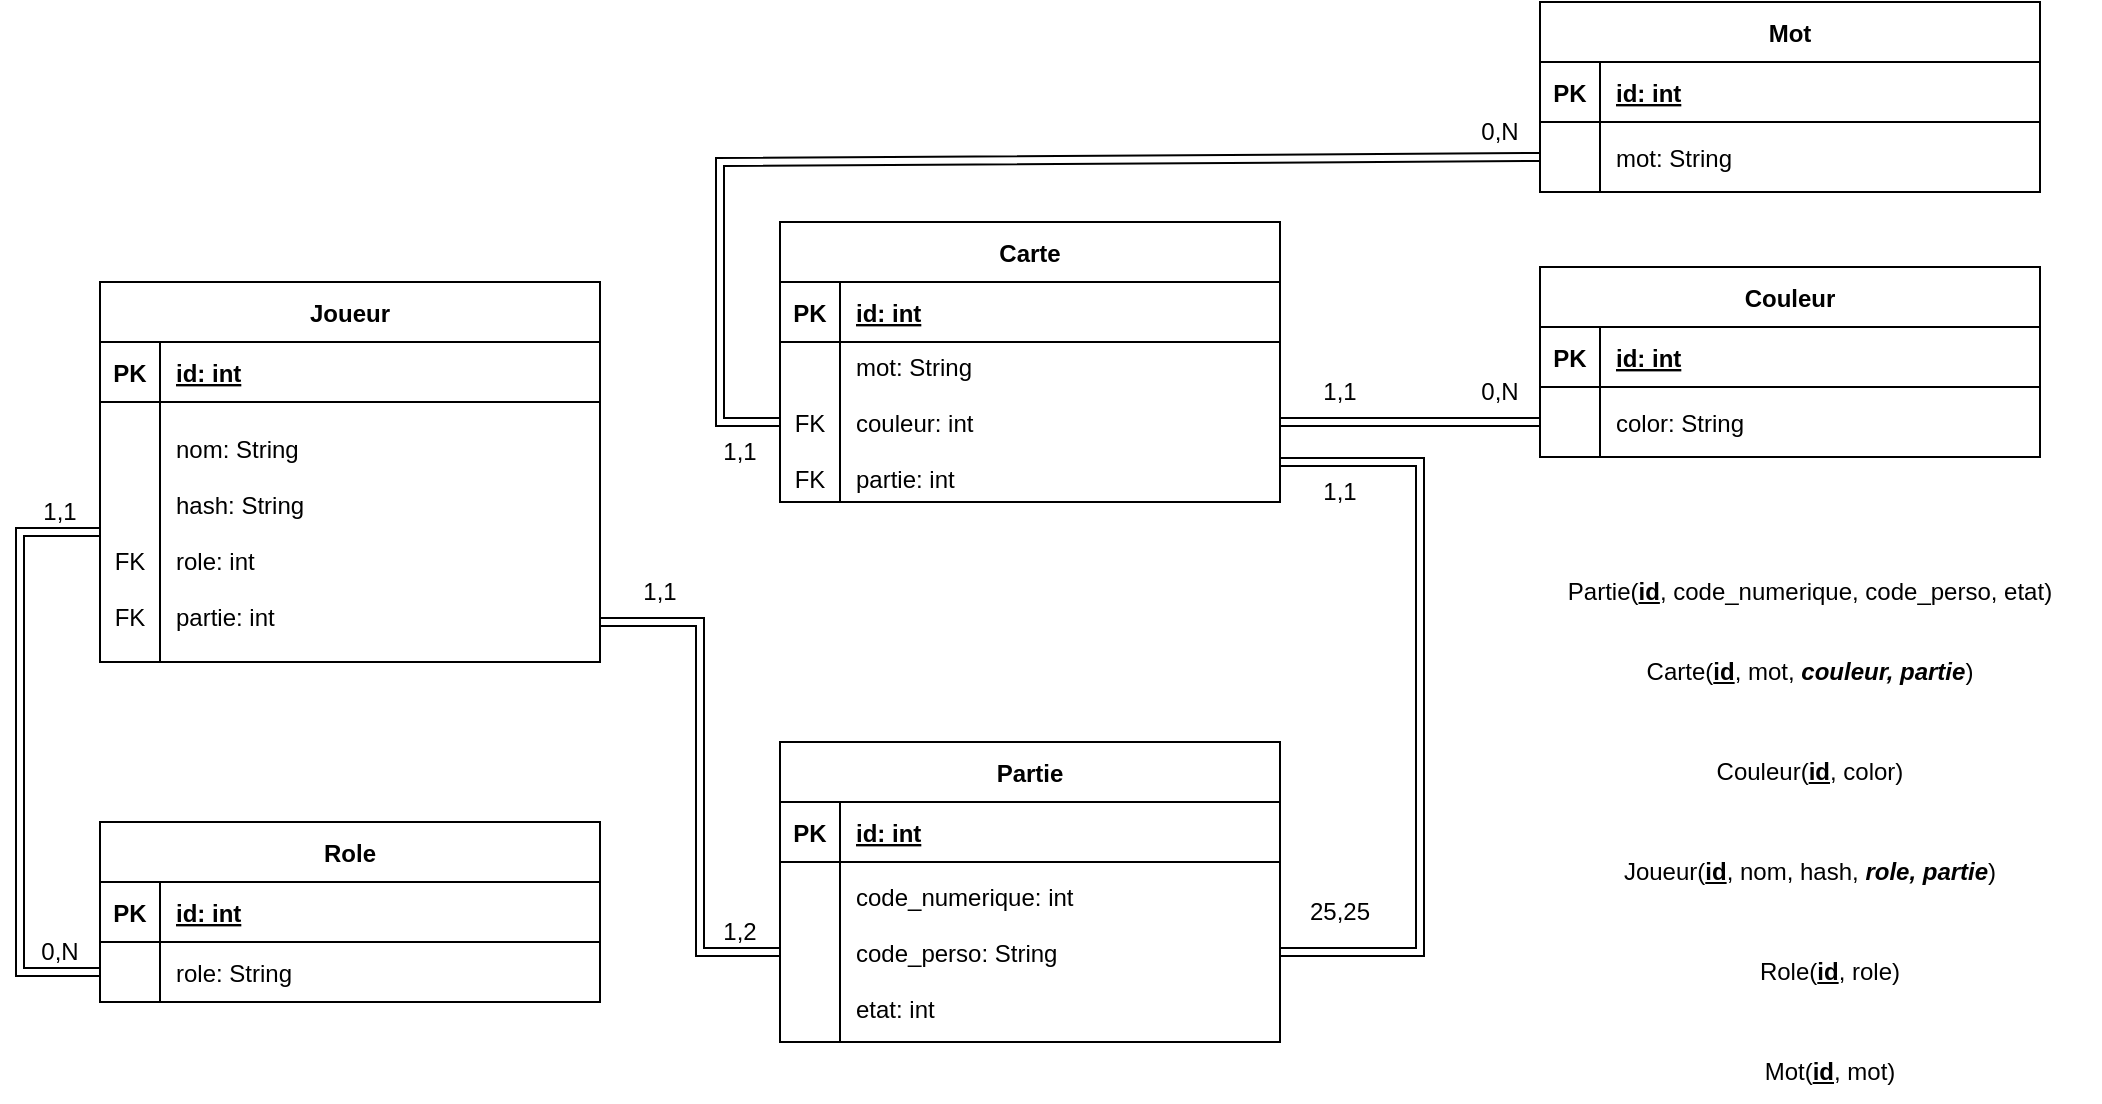 <mxfile version="24.4.8" type="device">
  <diagram id="R2lEEEUBdFMjLlhIrx00" name="Page-1">
    <mxGraphModel dx="1187" dy="697" grid="1" gridSize="10" guides="1" tooltips="1" connect="1" arrows="1" fold="1" page="1" pageScale="1" pageWidth="1920" pageHeight="1200" math="0" shadow="0" extFonts="Permanent Marker^https://fonts.googleapis.com/css?family=Permanent+Marker">
      <root>
        <mxCell id="0" />
        <mxCell id="1" parent="0" />
        <mxCell id="C-vyLk0tnHw3VtMMgP7b-2" value="Carte" style="shape=table;startSize=30;container=1;collapsible=1;childLayout=tableLayout;fixedRows=1;rowLines=0;fontStyle=1;align=center;resizeLast=1;" parent="1" vertex="1">
          <mxGeometry x="460" y="140" width="250" height="140" as="geometry" />
        </mxCell>
        <mxCell id="C-vyLk0tnHw3VtMMgP7b-3" value="" style="shape=partialRectangle;collapsible=0;dropTarget=0;pointerEvents=0;fillColor=none;points=[[0,0.5],[1,0.5]];portConstraint=eastwest;top=0;left=0;right=0;bottom=1;" parent="C-vyLk0tnHw3VtMMgP7b-2" vertex="1">
          <mxGeometry y="30" width="250" height="30" as="geometry" />
        </mxCell>
        <mxCell id="C-vyLk0tnHw3VtMMgP7b-4" value="PK" style="shape=partialRectangle;overflow=hidden;connectable=0;fillColor=none;top=0;left=0;bottom=0;right=0;fontStyle=1;" parent="C-vyLk0tnHw3VtMMgP7b-3" vertex="1">
          <mxGeometry width="30" height="30" as="geometry">
            <mxRectangle width="30" height="30" as="alternateBounds" />
          </mxGeometry>
        </mxCell>
        <mxCell id="C-vyLk0tnHw3VtMMgP7b-5" value="id: int" style="shape=partialRectangle;overflow=hidden;connectable=0;fillColor=none;top=0;left=0;bottom=0;right=0;align=left;spacingLeft=6;fontStyle=5;" parent="C-vyLk0tnHw3VtMMgP7b-3" vertex="1">
          <mxGeometry x="30" width="220" height="30" as="geometry">
            <mxRectangle width="220" height="30" as="alternateBounds" />
          </mxGeometry>
        </mxCell>
        <mxCell id="C-vyLk0tnHw3VtMMgP7b-6" value="" style="shape=partialRectangle;collapsible=0;dropTarget=0;pointerEvents=0;fillColor=none;points=[[0,0.5],[1,0.5]];portConstraint=eastwest;top=0;left=0;right=0;bottom=0;" parent="C-vyLk0tnHw3VtMMgP7b-2" vertex="1">
          <mxGeometry y="60" width="250" height="80" as="geometry" />
        </mxCell>
        <mxCell id="C-vyLk0tnHw3VtMMgP7b-7" value="&#xa;&#xa;FK&#xa;&#xa;FK" style="shape=partialRectangle;overflow=hidden;connectable=0;fillColor=none;top=0;left=0;bottom=0;right=0;" parent="C-vyLk0tnHw3VtMMgP7b-6" vertex="1">
          <mxGeometry width="30" height="80" as="geometry">
            <mxRectangle width="30" height="80" as="alternateBounds" />
          </mxGeometry>
        </mxCell>
        <mxCell id="C-vyLk0tnHw3VtMMgP7b-8" value="mot: String&#xa;&#xa;couleur: int&#xa;&#xa;partie: int" style="shape=partialRectangle;overflow=hidden;connectable=0;fillColor=none;top=0;left=0;bottom=0;right=0;align=left;spacingLeft=6;" parent="C-vyLk0tnHw3VtMMgP7b-6" vertex="1">
          <mxGeometry x="30" width="220" height="80" as="geometry">
            <mxRectangle width="220" height="80" as="alternateBounds" />
          </mxGeometry>
        </mxCell>
        <mxCell id="C-vyLk0tnHw3VtMMgP7b-13" value="Partie" style="shape=table;startSize=30;container=1;collapsible=1;childLayout=tableLayout;fixedRows=1;rowLines=0;fontStyle=1;align=center;resizeLast=1;" parent="1" vertex="1">
          <mxGeometry x="460" y="400" width="250" height="150" as="geometry" />
        </mxCell>
        <mxCell id="C-vyLk0tnHw3VtMMgP7b-14" value="" style="shape=partialRectangle;collapsible=0;dropTarget=0;pointerEvents=0;fillColor=none;points=[[0,0.5],[1,0.5]];portConstraint=eastwest;top=0;left=0;right=0;bottom=1;" parent="C-vyLk0tnHw3VtMMgP7b-13" vertex="1">
          <mxGeometry y="30" width="250" height="30" as="geometry" />
        </mxCell>
        <mxCell id="C-vyLk0tnHw3VtMMgP7b-15" value="PK" style="shape=partialRectangle;overflow=hidden;connectable=0;fillColor=none;top=0;left=0;bottom=0;right=0;fontStyle=1;" parent="C-vyLk0tnHw3VtMMgP7b-14" vertex="1">
          <mxGeometry width="30" height="30" as="geometry">
            <mxRectangle width="30" height="30" as="alternateBounds" />
          </mxGeometry>
        </mxCell>
        <mxCell id="C-vyLk0tnHw3VtMMgP7b-16" value="id: int" style="shape=partialRectangle;overflow=hidden;connectable=0;fillColor=none;top=0;left=0;bottom=0;right=0;align=left;spacingLeft=6;fontStyle=5;" parent="C-vyLk0tnHw3VtMMgP7b-14" vertex="1">
          <mxGeometry x="30" width="220" height="30" as="geometry">
            <mxRectangle width="220" height="30" as="alternateBounds" />
          </mxGeometry>
        </mxCell>
        <mxCell id="C-vyLk0tnHw3VtMMgP7b-17" value="" style="shape=partialRectangle;collapsible=0;dropTarget=0;pointerEvents=0;fillColor=none;points=[[0,0.5],[1,0.5]];portConstraint=eastwest;top=0;left=0;right=0;bottom=0;" parent="C-vyLk0tnHw3VtMMgP7b-13" vertex="1">
          <mxGeometry y="60" width="250" height="90" as="geometry" />
        </mxCell>
        <mxCell id="C-vyLk0tnHw3VtMMgP7b-18" value="" style="shape=partialRectangle;overflow=hidden;connectable=0;fillColor=none;top=0;left=0;bottom=0;right=0;" parent="C-vyLk0tnHw3VtMMgP7b-17" vertex="1">
          <mxGeometry width="30" height="90" as="geometry">
            <mxRectangle width="30" height="90" as="alternateBounds" />
          </mxGeometry>
        </mxCell>
        <mxCell id="C-vyLk0tnHw3VtMMgP7b-19" value="code_numerique: int&#xa;&#xa;code_perso: String&#xa;&#xa;etat: int" style="shape=partialRectangle;overflow=hidden;connectable=0;fillColor=none;top=0;left=0;bottom=0;right=0;align=left;spacingLeft=6;" parent="C-vyLk0tnHw3VtMMgP7b-17" vertex="1">
          <mxGeometry x="30" width="220" height="90" as="geometry">
            <mxRectangle width="220" height="90" as="alternateBounds" />
          </mxGeometry>
        </mxCell>
        <mxCell id="bPGheA-vDkm-tTk0fpU8-4" value="Joueur" style="shape=table;startSize=30;container=1;collapsible=1;childLayout=tableLayout;fixedRows=1;rowLines=0;fontStyle=1;align=center;resizeLast=1;" parent="1" vertex="1">
          <mxGeometry x="120" y="170" width="250" height="190" as="geometry" />
        </mxCell>
        <mxCell id="bPGheA-vDkm-tTk0fpU8-5" value="" style="shape=partialRectangle;collapsible=0;dropTarget=0;pointerEvents=0;fillColor=none;points=[[0,0.5],[1,0.5]];portConstraint=eastwest;top=0;left=0;right=0;bottom=1;" parent="bPGheA-vDkm-tTk0fpU8-4" vertex="1">
          <mxGeometry y="30" width="250" height="30" as="geometry" />
        </mxCell>
        <mxCell id="bPGheA-vDkm-tTk0fpU8-6" value="PK" style="shape=partialRectangle;overflow=hidden;connectable=0;fillColor=none;top=0;left=0;bottom=0;right=0;fontStyle=1;" parent="bPGheA-vDkm-tTk0fpU8-5" vertex="1">
          <mxGeometry width="30" height="30" as="geometry">
            <mxRectangle width="30" height="30" as="alternateBounds" />
          </mxGeometry>
        </mxCell>
        <mxCell id="bPGheA-vDkm-tTk0fpU8-7" value="id: int" style="shape=partialRectangle;overflow=hidden;connectable=0;fillColor=none;top=0;left=0;bottom=0;right=0;align=left;spacingLeft=6;fontStyle=5;" parent="bPGheA-vDkm-tTk0fpU8-5" vertex="1">
          <mxGeometry x="30" width="220" height="30" as="geometry">
            <mxRectangle width="220" height="30" as="alternateBounds" />
          </mxGeometry>
        </mxCell>
        <mxCell id="bPGheA-vDkm-tTk0fpU8-8" value="" style="shape=partialRectangle;collapsible=0;dropTarget=0;pointerEvents=0;fillColor=none;points=[[0,0.5],[1,0.5]];portConstraint=eastwest;top=0;left=0;right=0;bottom=0;" parent="bPGheA-vDkm-tTk0fpU8-4" vertex="1">
          <mxGeometry y="60" width="250" height="130" as="geometry" />
        </mxCell>
        <mxCell id="bPGheA-vDkm-tTk0fpU8-9" value="&#xa;&#xa;&#xa;&#xa;FK&#xa;&#xa;FK" style="shape=partialRectangle;overflow=hidden;connectable=0;fillColor=none;top=0;left=0;bottom=0;right=0;" parent="bPGheA-vDkm-tTk0fpU8-8" vertex="1">
          <mxGeometry width="30" height="130" as="geometry">
            <mxRectangle width="30" height="130" as="alternateBounds" />
          </mxGeometry>
        </mxCell>
        <mxCell id="bPGheA-vDkm-tTk0fpU8-10" value="nom: String&#xa;&#xa;hash: String&#xa;&#xa;role: int&#xa;&#xa;partie: int" style="shape=partialRectangle;overflow=hidden;connectable=0;fillColor=none;top=0;left=0;bottom=0;right=0;align=left;spacingLeft=6;" parent="bPGheA-vDkm-tTk0fpU8-8" vertex="1">
          <mxGeometry x="30" width="220" height="130" as="geometry">
            <mxRectangle width="220" height="130" as="alternateBounds" />
          </mxGeometry>
        </mxCell>
        <mxCell id="A5bb8J38tXRL1LfFs5TG-11" value="Role" style="shape=table;startSize=30;container=1;collapsible=1;childLayout=tableLayout;fixedRows=1;rowLines=0;fontStyle=1;align=center;resizeLast=1;" parent="1" vertex="1">
          <mxGeometry x="120" y="440" width="250" height="90" as="geometry" />
        </mxCell>
        <mxCell id="A5bb8J38tXRL1LfFs5TG-12" value="" style="shape=partialRectangle;collapsible=0;dropTarget=0;pointerEvents=0;fillColor=none;points=[[0,0.5],[1,0.5]];portConstraint=eastwest;top=0;left=0;right=0;bottom=1;" parent="A5bb8J38tXRL1LfFs5TG-11" vertex="1">
          <mxGeometry y="30" width="250" height="30" as="geometry" />
        </mxCell>
        <mxCell id="A5bb8J38tXRL1LfFs5TG-13" value="PK" style="shape=partialRectangle;overflow=hidden;connectable=0;fillColor=none;top=0;left=0;bottom=0;right=0;fontStyle=1;" parent="A5bb8J38tXRL1LfFs5TG-12" vertex="1">
          <mxGeometry width="30" height="30" as="geometry">
            <mxRectangle width="30" height="30" as="alternateBounds" />
          </mxGeometry>
        </mxCell>
        <mxCell id="A5bb8J38tXRL1LfFs5TG-14" value="id: int" style="shape=partialRectangle;overflow=hidden;connectable=0;fillColor=none;top=0;left=0;bottom=0;right=0;align=left;spacingLeft=6;fontStyle=5;" parent="A5bb8J38tXRL1LfFs5TG-12" vertex="1">
          <mxGeometry x="30" width="220" height="30" as="geometry">
            <mxRectangle width="220" height="30" as="alternateBounds" />
          </mxGeometry>
        </mxCell>
        <mxCell id="A5bb8J38tXRL1LfFs5TG-15" value="" style="shape=partialRectangle;collapsible=0;dropTarget=0;pointerEvents=0;fillColor=none;points=[[0,0.5],[1,0.5]];portConstraint=eastwest;top=0;left=0;right=0;bottom=0;" parent="A5bb8J38tXRL1LfFs5TG-11" vertex="1">
          <mxGeometry y="60" width="250" height="30" as="geometry" />
        </mxCell>
        <mxCell id="A5bb8J38tXRL1LfFs5TG-16" value="" style="shape=partialRectangle;overflow=hidden;connectable=0;fillColor=none;top=0;left=0;bottom=0;right=0;" parent="A5bb8J38tXRL1LfFs5TG-15" vertex="1">
          <mxGeometry width="30" height="30" as="geometry">
            <mxRectangle width="30" height="30" as="alternateBounds" />
          </mxGeometry>
        </mxCell>
        <mxCell id="A5bb8J38tXRL1LfFs5TG-17" value="role: String" style="shape=partialRectangle;overflow=hidden;connectable=0;fillColor=none;top=0;left=0;bottom=0;right=0;align=left;spacingLeft=6;" parent="A5bb8J38tXRL1LfFs5TG-15" vertex="1">
          <mxGeometry x="30" width="220" height="30" as="geometry">
            <mxRectangle width="220" height="30" as="alternateBounds" />
          </mxGeometry>
        </mxCell>
        <mxCell id="lHPnJLVzbST2lGpSTyQh-1" value="Mot" style="shape=table;startSize=30;container=1;collapsible=1;childLayout=tableLayout;fixedRows=1;rowLines=0;fontStyle=1;align=center;resizeLast=1;" parent="1" vertex="1">
          <mxGeometry x="840" y="30" width="250" height="95" as="geometry" />
        </mxCell>
        <mxCell id="lHPnJLVzbST2lGpSTyQh-2" value="" style="shape=partialRectangle;collapsible=0;dropTarget=0;pointerEvents=0;fillColor=none;points=[[0,0.5],[1,0.5]];portConstraint=eastwest;top=0;left=0;right=0;bottom=1;" parent="lHPnJLVzbST2lGpSTyQh-1" vertex="1">
          <mxGeometry y="30" width="250" height="30" as="geometry" />
        </mxCell>
        <mxCell id="lHPnJLVzbST2lGpSTyQh-3" value="PK" style="shape=partialRectangle;overflow=hidden;connectable=0;fillColor=none;top=0;left=0;bottom=0;right=0;fontStyle=1;" parent="lHPnJLVzbST2lGpSTyQh-2" vertex="1">
          <mxGeometry width="30" height="30" as="geometry">
            <mxRectangle width="30" height="30" as="alternateBounds" />
          </mxGeometry>
        </mxCell>
        <mxCell id="lHPnJLVzbST2lGpSTyQh-4" value="id: int" style="shape=partialRectangle;overflow=hidden;connectable=0;fillColor=none;top=0;left=0;bottom=0;right=0;align=left;spacingLeft=6;fontStyle=5;" parent="lHPnJLVzbST2lGpSTyQh-2" vertex="1">
          <mxGeometry x="30" width="220" height="30" as="geometry">
            <mxRectangle width="220" height="30" as="alternateBounds" />
          </mxGeometry>
        </mxCell>
        <mxCell id="lHPnJLVzbST2lGpSTyQh-5" value="" style="shape=partialRectangle;collapsible=0;dropTarget=0;pointerEvents=0;fillColor=none;points=[[0,0.5],[1,0.5]];portConstraint=eastwest;top=0;left=0;right=0;bottom=0;" parent="lHPnJLVzbST2lGpSTyQh-1" vertex="1">
          <mxGeometry y="60" width="250" height="35" as="geometry" />
        </mxCell>
        <mxCell id="lHPnJLVzbST2lGpSTyQh-6" value="" style="shape=partialRectangle;overflow=hidden;connectable=0;fillColor=none;top=0;left=0;bottom=0;right=0;" parent="lHPnJLVzbST2lGpSTyQh-5" vertex="1">
          <mxGeometry width="30" height="35" as="geometry">
            <mxRectangle width="30" height="35" as="alternateBounds" />
          </mxGeometry>
        </mxCell>
        <mxCell id="lHPnJLVzbST2lGpSTyQh-7" value="mot: String" style="shape=partialRectangle;overflow=hidden;connectable=0;fillColor=none;top=0;left=0;bottom=0;right=0;align=left;spacingLeft=6;" parent="lHPnJLVzbST2lGpSTyQh-5" vertex="1">
          <mxGeometry x="30" width="220" height="35" as="geometry">
            <mxRectangle width="220" height="35" as="alternateBounds" />
          </mxGeometry>
        </mxCell>
        <mxCell id="lHPnJLVzbST2lGpSTyQh-13" value="Couleur" style="shape=table;startSize=30;container=1;collapsible=1;childLayout=tableLayout;fixedRows=1;rowLines=0;fontStyle=1;align=center;resizeLast=1;" parent="1" vertex="1">
          <mxGeometry x="840" y="162.5" width="250" height="95" as="geometry" />
        </mxCell>
        <mxCell id="lHPnJLVzbST2lGpSTyQh-14" value="" style="shape=partialRectangle;collapsible=0;dropTarget=0;pointerEvents=0;fillColor=none;points=[[0,0.5],[1,0.5]];portConstraint=eastwest;top=0;left=0;right=0;bottom=1;" parent="lHPnJLVzbST2lGpSTyQh-13" vertex="1">
          <mxGeometry y="30" width="250" height="30" as="geometry" />
        </mxCell>
        <mxCell id="lHPnJLVzbST2lGpSTyQh-15" value="PK" style="shape=partialRectangle;overflow=hidden;connectable=0;fillColor=none;top=0;left=0;bottom=0;right=0;fontStyle=1;" parent="lHPnJLVzbST2lGpSTyQh-14" vertex="1">
          <mxGeometry width="30" height="30" as="geometry">
            <mxRectangle width="30" height="30" as="alternateBounds" />
          </mxGeometry>
        </mxCell>
        <mxCell id="lHPnJLVzbST2lGpSTyQh-16" value="id: int" style="shape=partialRectangle;overflow=hidden;connectable=0;fillColor=none;top=0;left=0;bottom=0;right=0;align=left;spacingLeft=6;fontStyle=5;" parent="lHPnJLVzbST2lGpSTyQh-14" vertex="1">
          <mxGeometry x="30" width="220" height="30" as="geometry">
            <mxRectangle width="220" height="30" as="alternateBounds" />
          </mxGeometry>
        </mxCell>
        <mxCell id="lHPnJLVzbST2lGpSTyQh-17" value="" style="shape=partialRectangle;collapsible=0;dropTarget=0;pointerEvents=0;fillColor=none;points=[[0,0.5],[1,0.5]];portConstraint=eastwest;top=0;left=0;right=0;bottom=0;" parent="lHPnJLVzbST2lGpSTyQh-13" vertex="1">
          <mxGeometry y="60" width="250" height="35" as="geometry" />
        </mxCell>
        <mxCell id="lHPnJLVzbST2lGpSTyQh-18" value="" style="shape=partialRectangle;overflow=hidden;connectable=0;fillColor=none;top=0;left=0;bottom=0;right=0;" parent="lHPnJLVzbST2lGpSTyQh-17" vertex="1">
          <mxGeometry width="30" height="35" as="geometry">
            <mxRectangle width="30" height="35" as="alternateBounds" />
          </mxGeometry>
        </mxCell>
        <mxCell id="lHPnJLVzbST2lGpSTyQh-19" value="color: String" style="shape=partialRectangle;overflow=hidden;connectable=0;fillColor=none;top=0;left=0;bottom=0;right=0;align=left;spacingLeft=6;" parent="lHPnJLVzbST2lGpSTyQh-17" vertex="1">
          <mxGeometry x="30" width="220" height="35" as="geometry">
            <mxRectangle width="220" height="35" as="alternateBounds" />
          </mxGeometry>
        </mxCell>
        <mxCell id="lHPnJLVzbST2lGpSTyQh-20" value="" style="shape=link;html=1;rounded=0;entryX=1;entryY=0.5;entryDx=0;entryDy=0;" parent="1" target="C-vyLk0tnHw3VtMMgP7b-17" edge="1">
          <mxGeometry width="100" relative="1" as="geometry">
            <mxPoint x="710" y="260" as="sourcePoint" />
            <mxPoint x="770" y="440" as="targetPoint" />
            <Array as="points">
              <mxPoint x="780" y="260" />
              <mxPoint x="780" y="505" />
            </Array>
          </mxGeometry>
        </mxCell>
        <mxCell id="lHPnJLVzbST2lGpSTyQh-21" value="1,1" style="text;html=1;align=center;verticalAlign=middle;whiteSpace=wrap;rounded=0;" parent="1" vertex="1">
          <mxGeometry x="710" y="260" width="60" height="30" as="geometry" />
        </mxCell>
        <mxCell id="lHPnJLVzbST2lGpSTyQh-22" value="25,25" style="text;html=1;align=center;verticalAlign=middle;whiteSpace=wrap;rounded=0;" parent="1" vertex="1">
          <mxGeometry x="710" y="470" width="60" height="30" as="geometry" />
        </mxCell>
        <mxCell id="lHPnJLVzbST2lGpSTyQh-25" value="" style="shape=link;html=1;rounded=0;exitX=1;exitY=0.5;exitDx=0;exitDy=0;entryX=0;entryY=0.5;entryDx=0;entryDy=0;" parent="1" source="C-vyLk0tnHw3VtMMgP7b-6" target="lHPnJLVzbST2lGpSTyQh-17" edge="1">
          <mxGeometry width="100" relative="1" as="geometry">
            <mxPoint x="730" y="310" as="sourcePoint" />
            <mxPoint x="830" y="310" as="targetPoint" />
          </mxGeometry>
        </mxCell>
        <mxCell id="lHPnJLVzbST2lGpSTyQh-26" value="1,1" style="text;html=1;align=center;verticalAlign=middle;whiteSpace=wrap;rounded=0;" parent="1" vertex="1">
          <mxGeometry x="710" y="210" width="60" height="30" as="geometry" />
        </mxCell>
        <mxCell id="lHPnJLVzbST2lGpSTyQh-27" value="0,N" style="text;html=1;align=center;verticalAlign=middle;whiteSpace=wrap;rounded=0;" parent="1" vertex="1">
          <mxGeometry x="790" y="210" width="60" height="30" as="geometry" />
        </mxCell>
        <mxCell id="lHPnJLVzbST2lGpSTyQh-28" value="" style="shape=link;html=1;rounded=0;entryX=0;entryY=0.5;entryDx=0;entryDy=0;" parent="1" target="C-vyLk0tnHw3VtMMgP7b-17" edge="1">
          <mxGeometry width="100" relative="1" as="geometry">
            <mxPoint x="370" y="340" as="sourcePoint" />
            <mxPoint x="420" y="500" as="targetPoint" />
            <Array as="points">
              <mxPoint x="420" y="340" />
              <mxPoint x="420" y="505" />
            </Array>
          </mxGeometry>
        </mxCell>
        <mxCell id="lHPnJLVzbST2lGpSTyQh-29" value="1,1" style="text;html=1;align=center;verticalAlign=middle;whiteSpace=wrap;rounded=0;" parent="1" vertex="1">
          <mxGeometry x="370" y="310" width="60" height="30" as="geometry" />
        </mxCell>
        <mxCell id="lHPnJLVzbST2lGpSTyQh-30" value="1,2" style="text;html=1;align=center;verticalAlign=middle;whiteSpace=wrap;rounded=0;" parent="1" vertex="1">
          <mxGeometry x="410" y="480" width="60" height="30" as="geometry" />
        </mxCell>
        <mxCell id="lHPnJLVzbST2lGpSTyQh-31" value="" style="shape=link;html=1;rounded=0;exitX=0;exitY=0.5;exitDx=0;exitDy=0;entryX=0;entryY=0.5;entryDx=0;entryDy=0;" parent="1" source="bPGheA-vDkm-tTk0fpU8-8" target="A5bb8J38tXRL1LfFs5TG-15" edge="1">
          <mxGeometry width="100" relative="1" as="geometry">
            <mxPoint x="430" y="410" as="sourcePoint" />
            <mxPoint x="530" y="410" as="targetPoint" />
            <Array as="points">
              <mxPoint x="80" y="295" />
              <mxPoint x="80" y="515" />
            </Array>
          </mxGeometry>
        </mxCell>
        <mxCell id="lHPnJLVzbST2lGpSTyQh-32" value="1,1" style="text;html=1;align=center;verticalAlign=middle;whiteSpace=wrap;rounded=0;" parent="1" vertex="1">
          <mxGeometry x="70" y="270" width="60" height="30" as="geometry" />
        </mxCell>
        <mxCell id="lHPnJLVzbST2lGpSTyQh-33" value="0,N" style="text;html=1;align=center;verticalAlign=middle;whiteSpace=wrap;rounded=0;" parent="1" vertex="1">
          <mxGeometry x="70" y="490" width="60" height="30" as="geometry" />
        </mxCell>
        <mxCell id="lHPnJLVzbST2lGpSTyQh-34" value="" style="shape=link;html=1;rounded=0;exitX=0;exitY=0.5;exitDx=0;exitDy=0;entryX=0;entryY=0.5;entryDx=0;entryDy=0;" parent="1" source="C-vyLk0tnHw3VtMMgP7b-6" target="lHPnJLVzbST2lGpSTyQh-5" edge="1">
          <mxGeometry width="100" relative="1" as="geometry">
            <mxPoint x="570" y="360" as="sourcePoint" />
            <mxPoint x="670" y="360" as="targetPoint" />
            <Array as="points">
              <mxPoint x="430" y="240" />
              <mxPoint x="430" y="110" />
            </Array>
          </mxGeometry>
        </mxCell>
        <mxCell id="lHPnJLVzbST2lGpSTyQh-35" value="1,1" style="text;html=1;align=center;verticalAlign=middle;whiteSpace=wrap;rounded=0;" parent="1" vertex="1">
          <mxGeometry x="410" y="240" width="60" height="30" as="geometry" />
        </mxCell>
        <mxCell id="lHPnJLVzbST2lGpSTyQh-36" value="0,N" style="text;html=1;align=center;verticalAlign=middle;whiteSpace=wrap;rounded=0;" parent="1" vertex="1">
          <mxGeometry x="790" y="80" width="60" height="30" as="geometry" />
        </mxCell>
        <mxCell id="jMAIzGbaKcYkS386WnOA-1" value="Partie(&lt;u style=&quot;font-weight: bold;&quot;&gt;id&lt;/u&gt;, code_numerique, code_perso, etat)" style="text;html=1;align=center;verticalAlign=middle;whiteSpace=wrap;rounded=0;" vertex="1" parent="1">
          <mxGeometry x="840" y="310" width="270" height="30" as="geometry" />
        </mxCell>
        <mxCell id="jMAIzGbaKcYkS386WnOA-2" value="Carte(&lt;u style=&quot;font-weight: bold;&quot;&gt;id&lt;/u&gt;, mot, &lt;b&gt;&lt;i&gt;couleur, partie&lt;/i&gt;&lt;/b&gt;)" style="text;html=1;align=center;verticalAlign=middle;whiteSpace=wrap;rounded=0;" vertex="1" parent="1">
          <mxGeometry x="840" y="350" width="270" height="30" as="geometry" />
        </mxCell>
        <mxCell id="jMAIzGbaKcYkS386WnOA-3" value="Couleur(&lt;u style=&quot;font-weight: bold;&quot;&gt;id&lt;/u&gt;, color)" style="text;html=1;align=center;verticalAlign=middle;whiteSpace=wrap;rounded=0;" vertex="1" parent="1">
          <mxGeometry x="840" y="400" width="270" height="30" as="geometry" />
        </mxCell>
        <mxCell id="jMAIzGbaKcYkS386WnOA-4" value="Joueur(&lt;u style=&quot;font-weight: bold;&quot;&gt;id&lt;/u&gt;, nom, hash, &lt;b&gt;&lt;i&gt;role, partie&lt;/i&gt;&lt;/b&gt;)" style="text;html=1;align=center;verticalAlign=middle;whiteSpace=wrap;rounded=0;" vertex="1" parent="1">
          <mxGeometry x="840" y="450" width="270" height="30" as="geometry" />
        </mxCell>
        <mxCell id="jMAIzGbaKcYkS386WnOA-5" value="Role(&lt;u style=&quot;font-weight: bold;&quot;&gt;id&lt;/u&gt;, role)" style="text;html=1;align=center;verticalAlign=middle;whiteSpace=wrap;rounded=0;" vertex="1" parent="1">
          <mxGeometry x="850" y="500" width="270" height="30" as="geometry" />
        </mxCell>
        <mxCell id="jMAIzGbaKcYkS386WnOA-6" value="Mot(&lt;u style=&quot;font-weight: bold;&quot;&gt;id&lt;/u&gt;, mot)" style="text;html=1;align=center;verticalAlign=middle;whiteSpace=wrap;rounded=0;" vertex="1" parent="1">
          <mxGeometry x="850" y="550" width="270" height="30" as="geometry" />
        </mxCell>
      </root>
    </mxGraphModel>
  </diagram>
</mxfile>

